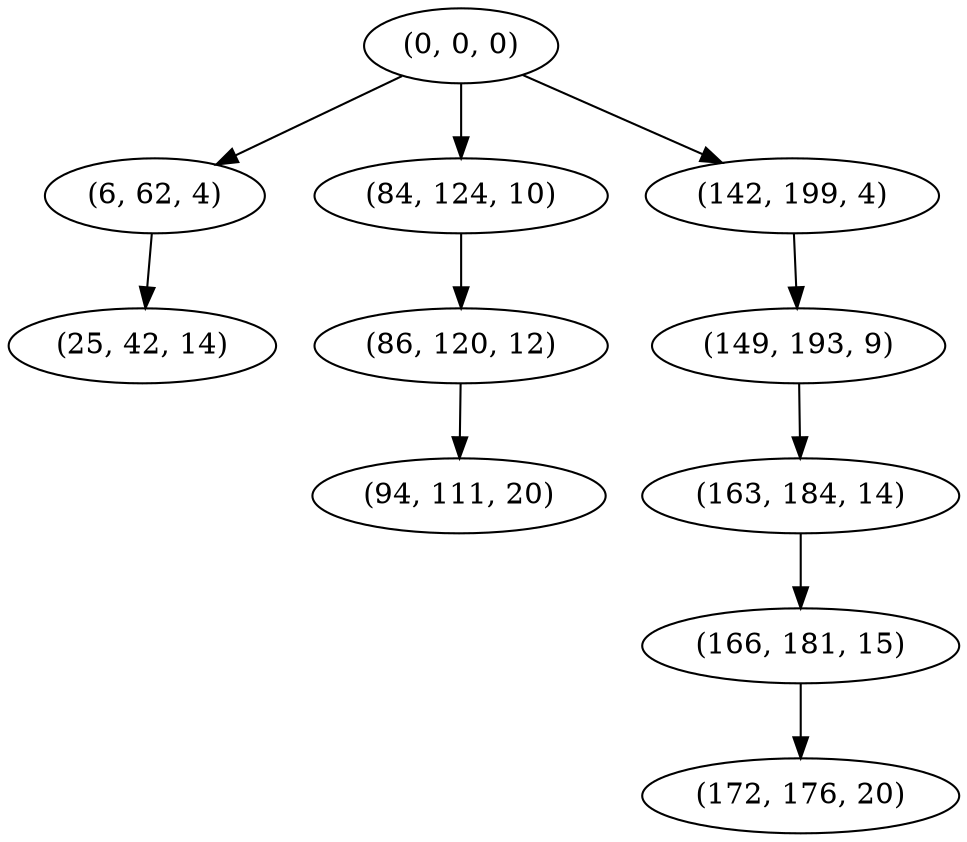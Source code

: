 digraph tree {
    "(0, 0, 0)";
    "(6, 62, 4)";
    "(25, 42, 14)";
    "(84, 124, 10)";
    "(86, 120, 12)";
    "(94, 111, 20)";
    "(142, 199, 4)";
    "(149, 193, 9)";
    "(163, 184, 14)";
    "(166, 181, 15)";
    "(172, 176, 20)";
    "(0, 0, 0)" -> "(6, 62, 4)";
    "(0, 0, 0)" -> "(84, 124, 10)";
    "(0, 0, 0)" -> "(142, 199, 4)";
    "(6, 62, 4)" -> "(25, 42, 14)";
    "(84, 124, 10)" -> "(86, 120, 12)";
    "(86, 120, 12)" -> "(94, 111, 20)";
    "(142, 199, 4)" -> "(149, 193, 9)";
    "(149, 193, 9)" -> "(163, 184, 14)";
    "(163, 184, 14)" -> "(166, 181, 15)";
    "(166, 181, 15)" -> "(172, 176, 20)";
}
